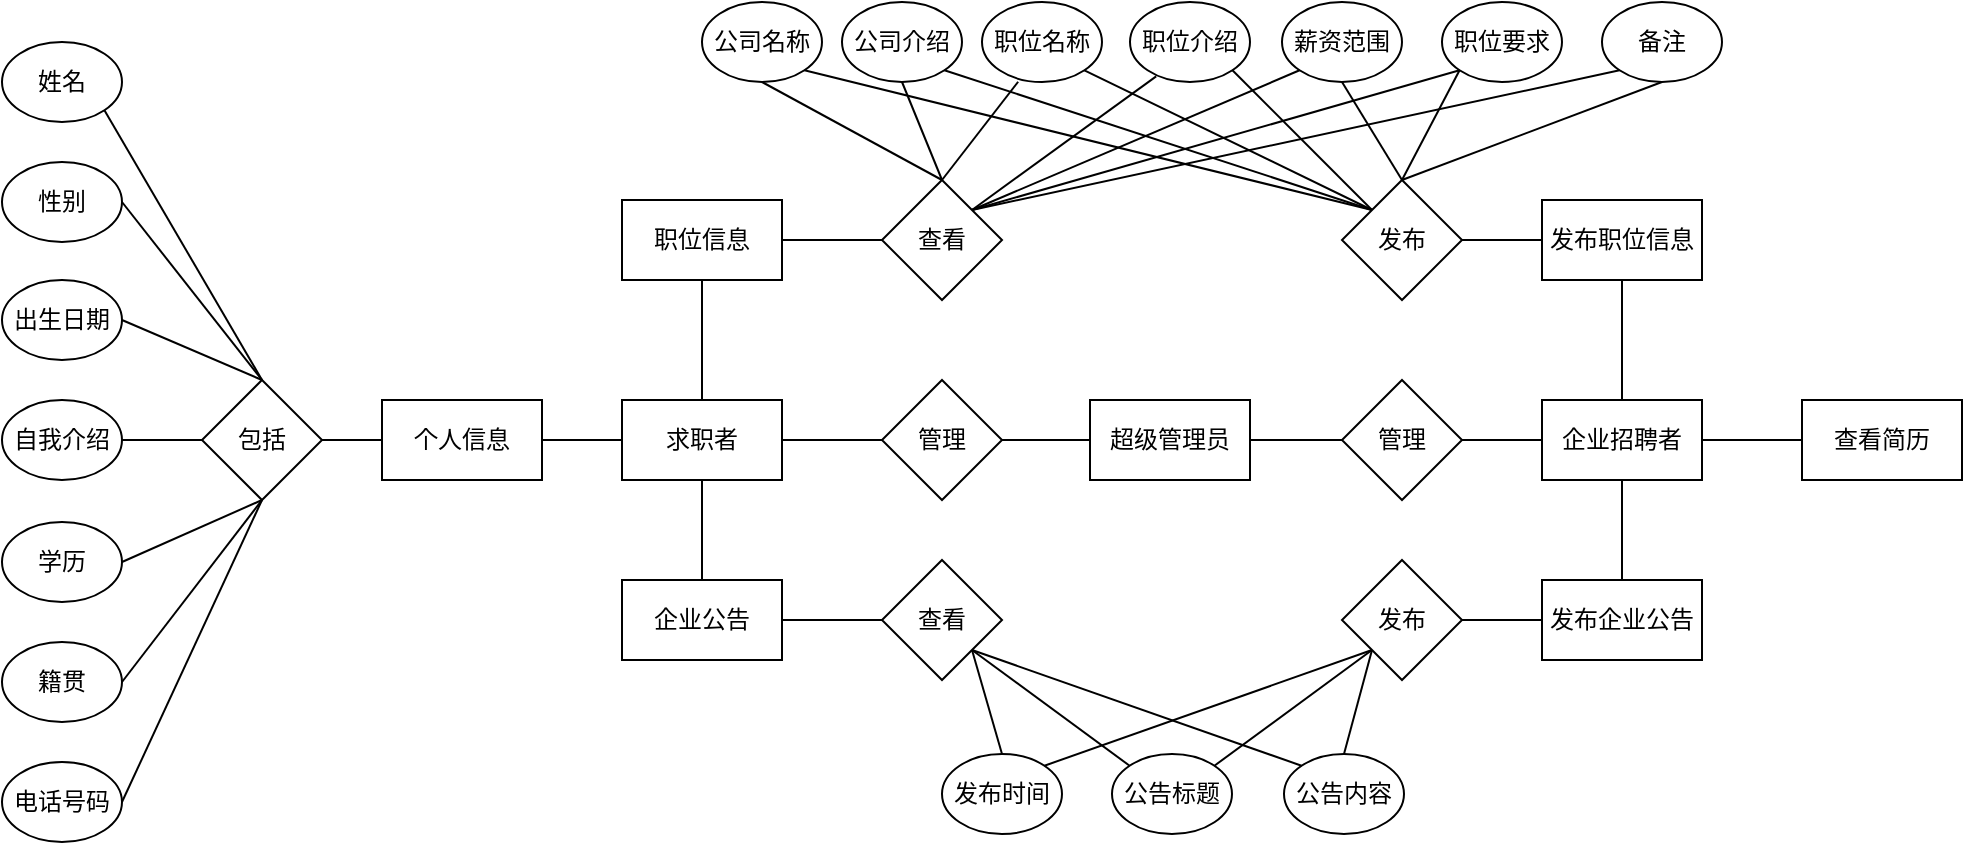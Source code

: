 <mxfile version="21.4.0" type="github">
  <diagram name="第 1 页" id="AqkgXpJlyfz8C1bL5PtY">
    <mxGraphModel dx="1635" dy="646" grid="0" gridSize="10" guides="0" tooltips="1" connect="0" arrows="0" fold="1" page="0" pageScale="1" pageWidth="827" pageHeight="1169" math="0" shadow="0">
      <root>
        <mxCell id="0" />
        <mxCell id="1" parent="0" />
        <mxCell id="6pTVJZGuNasXRlBeH9Db-1" value="超级管理员" style="rounded=0;whiteSpace=wrap;html=1;" parent="1" vertex="1">
          <mxGeometry x="374" y="329" width="80" height="40" as="geometry" />
        </mxCell>
        <mxCell id="6pTVJZGuNasXRlBeH9Db-2" value="管理" style="rhombus;whiteSpace=wrap;html=1;" parent="1" vertex="1">
          <mxGeometry x="270" y="319" width="60" height="60" as="geometry" />
        </mxCell>
        <mxCell id="6pTVJZGuNasXRlBeH9Db-3" value="管理" style="rhombus;whiteSpace=wrap;html=1;" parent="1" vertex="1">
          <mxGeometry x="500" y="319" width="60" height="60" as="geometry" />
        </mxCell>
        <mxCell id="6pTVJZGuNasXRlBeH9Db-5" value="求职者" style="rounded=0;whiteSpace=wrap;html=1;" parent="1" vertex="1">
          <mxGeometry x="140" y="329" width="80" height="40" as="geometry" />
        </mxCell>
        <mxCell id="6pTVJZGuNasXRlBeH9Db-6" value="企业招聘者" style="rounded=0;whiteSpace=wrap;html=1;" parent="1" vertex="1">
          <mxGeometry x="600" y="329" width="80" height="40" as="geometry" />
        </mxCell>
        <mxCell id="6pTVJZGuNasXRlBeH9Db-8" value="职位信息" style="rounded=0;whiteSpace=wrap;html=1;" parent="1" vertex="1">
          <mxGeometry x="140" y="229" width="80" height="40" as="geometry" />
        </mxCell>
        <mxCell id="6pTVJZGuNasXRlBeH9Db-9" value="企业公告" style="rounded=0;whiteSpace=wrap;html=1;" parent="1" vertex="1">
          <mxGeometry x="140" y="419" width="80" height="40" as="geometry" />
        </mxCell>
        <mxCell id="6pTVJZGuNasXRlBeH9Db-10" value="个人信息" style="rounded=0;whiteSpace=wrap;html=1;" parent="1" vertex="1">
          <mxGeometry x="20" y="329" width="80" height="40" as="geometry" />
        </mxCell>
        <mxCell id="6pTVJZGuNasXRlBeH9Db-11" value="查看简历" style="rounded=0;whiteSpace=wrap;html=1;" parent="1" vertex="1">
          <mxGeometry x="730" y="329" width="80" height="40" as="geometry" />
        </mxCell>
        <mxCell id="6pTVJZGuNasXRlBeH9Db-12" value="发布职位信息" style="rounded=0;whiteSpace=wrap;html=1;" parent="1" vertex="1">
          <mxGeometry x="600" y="229" width="80" height="40" as="geometry" />
        </mxCell>
        <mxCell id="6pTVJZGuNasXRlBeH9Db-13" value="发布企业公告" style="rounded=0;whiteSpace=wrap;html=1;" parent="1" vertex="1">
          <mxGeometry x="600" y="419" width="80" height="40" as="geometry" />
        </mxCell>
        <mxCell id="6pTVJZGuNasXRlBeH9Db-14" value="" style="endArrow=none;html=1;rounded=0;exitX=1;exitY=0.5;exitDx=0;exitDy=0;entryX=0;entryY=0.5;entryDx=0;entryDy=0;" parent="1" source="6pTVJZGuNasXRlBeH9Db-2" target="6pTVJZGuNasXRlBeH9Db-1" edge="1">
          <mxGeometry width="50" height="50" relative="1" as="geometry">
            <mxPoint x="340" y="319" as="sourcePoint" />
            <mxPoint x="390" y="269" as="targetPoint" />
          </mxGeometry>
        </mxCell>
        <mxCell id="6pTVJZGuNasXRlBeH9Db-15" value="" style="endArrow=none;html=1;rounded=0;exitX=1;exitY=0.5;exitDx=0;exitDy=0;entryX=0;entryY=0.5;entryDx=0;entryDy=0;" parent="1" source="6pTVJZGuNasXRlBeH9Db-1" target="6pTVJZGuNasXRlBeH9Db-3" edge="1">
          <mxGeometry width="50" height="50" relative="1" as="geometry">
            <mxPoint x="460" y="370" as="sourcePoint" />
            <mxPoint x="510" y="320" as="targetPoint" />
          </mxGeometry>
        </mxCell>
        <mxCell id="6pTVJZGuNasXRlBeH9Db-16" value="" style="endArrow=none;html=1;rounded=0;entryX=0.5;entryY=1;entryDx=0;entryDy=0;exitX=0.5;exitY=0;exitDx=0;exitDy=0;" parent="1" source="6pTVJZGuNasXRlBeH9Db-6" target="6pTVJZGuNasXRlBeH9Db-12" edge="1">
          <mxGeometry width="50" height="50" relative="1" as="geometry">
            <mxPoint x="550" y="329" as="sourcePoint" />
            <mxPoint x="570" y="270" as="targetPoint" />
          </mxGeometry>
        </mxCell>
        <mxCell id="6pTVJZGuNasXRlBeH9Db-17" value="" style="endArrow=none;html=1;rounded=0;entryX=0;entryY=0.5;entryDx=0;entryDy=0;exitX=1;exitY=0.5;exitDx=0;exitDy=0;" parent="1" source="6pTVJZGuNasXRlBeH9Db-3" target="6pTVJZGuNasXRlBeH9Db-6" edge="1">
          <mxGeometry width="50" height="50" relative="1" as="geometry">
            <mxPoint x="460" y="370" as="sourcePoint" />
            <mxPoint x="510" y="320" as="targetPoint" />
          </mxGeometry>
        </mxCell>
        <mxCell id="6pTVJZGuNasXRlBeH9Db-18" value="" style="endArrow=none;html=1;rounded=0;entryX=0.5;entryY=0;entryDx=0;entryDy=0;exitX=0.5;exitY=1;exitDx=0;exitDy=0;" parent="1" source="6pTVJZGuNasXRlBeH9Db-6" target="6pTVJZGuNasXRlBeH9Db-13" edge="1">
          <mxGeometry width="50" height="50" relative="1" as="geometry">
            <mxPoint x="460" y="370" as="sourcePoint" />
            <mxPoint x="510" y="320" as="targetPoint" />
          </mxGeometry>
        </mxCell>
        <mxCell id="6pTVJZGuNasXRlBeH9Db-19" value="" style="endArrow=none;html=1;rounded=0;exitX=1;exitY=0.5;exitDx=0;exitDy=0;entryX=0;entryY=0.5;entryDx=0;entryDy=0;" parent="1" source="6pTVJZGuNasXRlBeH9Db-5" target="6pTVJZGuNasXRlBeH9Db-2" edge="1">
          <mxGeometry width="50" height="50" relative="1" as="geometry">
            <mxPoint x="230" y="370" as="sourcePoint" />
            <mxPoint x="280" y="320" as="targetPoint" />
          </mxGeometry>
        </mxCell>
        <mxCell id="6pTVJZGuNasXRlBeH9Db-20" value="" style="endArrow=none;html=1;rounded=0;entryX=0.5;entryY=1;entryDx=0;entryDy=0;exitX=0.5;exitY=0;exitDx=0;exitDy=0;" parent="1" source="6pTVJZGuNasXRlBeH9Db-5" target="6pTVJZGuNasXRlBeH9Db-8" edge="1">
          <mxGeometry width="50" height="50" relative="1" as="geometry">
            <mxPoint x="230" y="370" as="sourcePoint" />
            <mxPoint x="280" y="320" as="targetPoint" />
          </mxGeometry>
        </mxCell>
        <mxCell id="6pTVJZGuNasXRlBeH9Db-21" value="" style="endArrow=none;html=1;rounded=0;entryX=0.5;entryY=1;entryDx=0;entryDy=0;exitX=0.5;exitY=0;exitDx=0;exitDy=0;" parent="1" source="6pTVJZGuNasXRlBeH9Db-9" target="6pTVJZGuNasXRlBeH9Db-5" edge="1">
          <mxGeometry width="50" height="50" relative="1" as="geometry">
            <mxPoint x="230" y="370" as="sourcePoint" />
            <mxPoint x="280" y="320" as="targetPoint" />
          </mxGeometry>
        </mxCell>
        <mxCell id="6pTVJZGuNasXRlBeH9Db-22" value="" style="endArrow=none;html=1;rounded=0;exitX=1;exitY=0.5;exitDx=0;exitDy=0;entryX=0;entryY=0.5;entryDx=0;entryDy=0;" parent="1" source="6pTVJZGuNasXRlBeH9Db-10" target="6pTVJZGuNasXRlBeH9Db-5" edge="1">
          <mxGeometry width="50" height="50" relative="1" as="geometry">
            <mxPoint x="230" y="370" as="sourcePoint" />
            <mxPoint x="280" y="320" as="targetPoint" />
          </mxGeometry>
        </mxCell>
        <mxCell id="6pTVJZGuNasXRlBeH9Db-23" value="" style="endArrow=none;html=1;rounded=0;exitX=1;exitY=0.5;exitDx=0;exitDy=0;entryX=0;entryY=0.5;entryDx=0;entryDy=0;" parent="1" source="6pTVJZGuNasXRlBeH9Db-6" target="6pTVJZGuNasXRlBeH9Db-11" edge="1">
          <mxGeometry width="50" height="50" relative="1" as="geometry">
            <mxPoint x="740" y="370" as="sourcePoint" />
            <mxPoint x="790" y="320" as="targetPoint" />
          </mxGeometry>
        </mxCell>
        <mxCell id="6pTVJZGuNasXRlBeH9Db-24" value="公司名称" style="ellipse;whiteSpace=wrap;html=1;" parent="1" vertex="1">
          <mxGeometry x="180" y="130" width="60" height="40" as="geometry" />
        </mxCell>
        <mxCell id="6pTVJZGuNasXRlBeH9Db-25" value="发布时间" style="ellipse;whiteSpace=wrap;html=1;" parent="1" vertex="1">
          <mxGeometry x="300" y="506" width="60" height="40" as="geometry" />
        </mxCell>
        <mxCell id="6pTVJZGuNasXRlBeH9Db-26" value="公司介绍" style="ellipse;whiteSpace=wrap;html=1;" parent="1" vertex="1">
          <mxGeometry x="250" y="130" width="60" height="40" as="geometry" />
        </mxCell>
        <mxCell id="6pTVJZGuNasXRlBeH9Db-27" value="备注" style="ellipse;whiteSpace=wrap;html=1;" parent="1" vertex="1">
          <mxGeometry x="630" y="130" width="60" height="40" as="geometry" />
        </mxCell>
        <mxCell id="6pTVJZGuNasXRlBeH9Db-28" value="职位名称" style="ellipse;whiteSpace=wrap;html=1;" parent="1" vertex="1">
          <mxGeometry x="320" y="130" width="60" height="40" as="geometry" />
        </mxCell>
        <mxCell id="6pTVJZGuNasXRlBeH9Db-29" value="职位介绍" style="ellipse;whiteSpace=wrap;html=1;" parent="1" vertex="1">
          <mxGeometry x="394" y="130" width="60" height="40" as="geometry" />
        </mxCell>
        <mxCell id="6pTVJZGuNasXRlBeH9Db-30" value="薪资范围" style="ellipse;whiteSpace=wrap;html=1;" parent="1" vertex="1">
          <mxGeometry x="470" y="130" width="60" height="40" as="geometry" />
        </mxCell>
        <mxCell id="6pTVJZGuNasXRlBeH9Db-31" value="职位要求" style="ellipse;whiteSpace=wrap;html=1;" parent="1" vertex="1">
          <mxGeometry x="550" y="130" width="60" height="40" as="geometry" />
        </mxCell>
        <mxCell id="6pTVJZGuNasXRlBeH9Db-32" value="查看" style="rhombus;whiteSpace=wrap;html=1;" parent="1" vertex="1">
          <mxGeometry x="270" y="219" width="60" height="60" as="geometry" />
        </mxCell>
        <mxCell id="6pTVJZGuNasXRlBeH9Db-33" value="发布" style="rhombus;whiteSpace=wrap;html=1;" parent="1" vertex="1">
          <mxGeometry x="500" y="219" width="60" height="60" as="geometry" />
        </mxCell>
        <mxCell id="6pTVJZGuNasXRlBeH9Db-34" value="" style="endArrow=none;html=1;rounded=0;exitX=1;exitY=0.5;exitDx=0;exitDy=0;entryX=0;entryY=0.5;entryDx=0;entryDy=0;" parent="1" source="6pTVJZGuNasXRlBeH9Db-8" target="6pTVJZGuNasXRlBeH9Db-32" edge="1">
          <mxGeometry width="50" height="50" relative="1" as="geometry">
            <mxPoint x="480" y="330" as="sourcePoint" />
            <mxPoint x="530" y="280" as="targetPoint" />
          </mxGeometry>
        </mxCell>
        <mxCell id="6pTVJZGuNasXRlBeH9Db-35" value="" style="endArrow=none;html=1;rounded=0;entryX=0;entryY=0.5;entryDx=0;entryDy=0;exitX=1;exitY=0.5;exitDx=0;exitDy=0;" parent="1" source="6pTVJZGuNasXRlBeH9Db-33" target="6pTVJZGuNasXRlBeH9Db-12" edge="1">
          <mxGeometry width="50" height="50" relative="1" as="geometry">
            <mxPoint x="530" y="310" as="sourcePoint" />
            <mxPoint x="580" y="260" as="targetPoint" />
          </mxGeometry>
        </mxCell>
        <mxCell id="6pTVJZGuNasXRlBeH9Db-36" value="" style="endArrow=none;html=1;rounded=0;entryX=0.5;entryY=1;entryDx=0;entryDy=0;exitX=0.5;exitY=0;exitDx=0;exitDy=0;" parent="1" source="6pTVJZGuNasXRlBeH9Db-32" target="6pTVJZGuNasXRlBeH9Db-24" edge="1">
          <mxGeometry width="50" height="50" relative="1" as="geometry">
            <mxPoint x="480" y="330" as="sourcePoint" />
            <mxPoint x="530" y="280" as="targetPoint" />
          </mxGeometry>
        </mxCell>
        <mxCell id="6pTVJZGuNasXRlBeH9Db-37" value="" style="endArrow=none;html=1;rounded=0;entryX=0.5;entryY=1;entryDx=0;entryDy=0;exitX=0.5;exitY=0;exitDx=0;exitDy=0;" parent="1" source="6pTVJZGuNasXRlBeH9Db-32" target="6pTVJZGuNasXRlBeH9Db-26" edge="1">
          <mxGeometry width="50" height="50" relative="1" as="geometry">
            <mxPoint x="480" y="330" as="sourcePoint" />
            <mxPoint x="530" y="280" as="targetPoint" />
          </mxGeometry>
        </mxCell>
        <mxCell id="6pTVJZGuNasXRlBeH9Db-38" value="" style="endArrow=none;html=1;rounded=0;entryX=0.301;entryY=0.997;entryDx=0;entryDy=0;entryPerimeter=0;exitX=0.5;exitY=0;exitDx=0;exitDy=0;" parent="1" source="6pTVJZGuNasXRlBeH9Db-32" target="6pTVJZGuNasXRlBeH9Db-28" edge="1">
          <mxGeometry width="50" height="50" relative="1" as="geometry">
            <mxPoint x="430" y="290" as="sourcePoint" />
            <mxPoint x="480" y="240" as="targetPoint" />
          </mxGeometry>
        </mxCell>
        <mxCell id="6pTVJZGuNasXRlBeH9Db-39" value="" style="endArrow=none;html=1;rounded=0;entryX=0.218;entryY=0.929;entryDx=0;entryDy=0;entryPerimeter=0;exitX=1;exitY=0;exitDx=0;exitDy=0;" parent="1" source="6pTVJZGuNasXRlBeH9Db-32" target="6pTVJZGuNasXRlBeH9Db-29" edge="1">
          <mxGeometry width="50" height="50" relative="1" as="geometry">
            <mxPoint x="430" y="290" as="sourcePoint" />
            <mxPoint x="480" y="240" as="targetPoint" />
          </mxGeometry>
        </mxCell>
        <mxCell id="6pTVJZGuNasXRlBeH9Db-40" value="" style="endArrow=none;html=1;rounded=0;entryX=0;entryY=1;entryDx=0;entryDy=0;exitX=1;exitY=0;exitDx=0;exitDy=0;" parent="1" source="6pTVJZGuNasXRlBeH9Db-32" target="6pTVJZGuNasXRlBeH9Db-30" edge="1">
          <mxGeometry width="50" height="50" relative="1" as="geometry">
            <mxPoint x="430" y="290" as="sourcePoint" />
            <mxPoint x="480" y="240" as="targetPoint" />
          </mxGeometry>
        </mxCell>
        <mxCell id="6pTVJZGuNasXRlBeH9Db-41" value="" style="endArrow=none;html=1;rounded=0;exitX=1;exitY=0;exitDx=0;exitDy=0;entryX=0;entryY=1;entryDx=0;entryDy=0;" parent="1" source="6pTVJZGuNasXRlBeH9Db-32" target="6pTVJZGuNasXRlBeH9Db-31" edge="1">
          <mxGeometry width="50" height="50" relative="1" as="geometry">
            <mxPoint x="490" y="290" as="sourcePoint" />
            <mxPoint x="540" y="240" as="targetPoint" />
          </mxGeometry>
        </mxCell>
        <mxCell id="6pTVJZGuNasXRlBeH9Db-42" value="" style="endArrow=none;html=1;rounded=0;entryX=0;entryY=1;entryDx=0;entryDy=0;exitX=1;exitY=0;exitDx=0;exitDy=0;" parent="1" source="6pTVJZGuNasXRlBeH9Db-32" target="6pTVJZGuNasXRlBeH9Db-27" edge="1">
          <mxGeometry width="50" height="50" relative="1" as="geometry">
            <mxPoint x="600" y="290" as="sourcePoint" />
            <mxPoint x="650" y="240" as="targetPoint" />
          </mxGeometry>
        </mxCell>
        <mxCell id="6pTVJZGuNasXRlBeH9Db-43" value="" style="endArrow=none;html=1;rounded=0;exitX=0.5;exitY=0;exitDx=0;exitDy=0;entryX=0.5;entryY=1;entryDx=0;entryDy=0;" parent="1" source="6pTVJZGuNasXRlBeH9Db-33" target="6pTVJZGuNasXRlBeH9Db-27" edge="1">
          <mxGeometry width="50" height="50" relative="1" as="geometry">
            <mxPoint x="520" y="220" as="sourcePoint" />
            <mxPoint x="570" y="170" as="targetPoint" />
          </mxGeometry>
        </mxCell>
        <mxCell id="6pTVJZGuNasXRlBeH9Db-44" value="" style="endArrow=none;html=1;rounded=0;exitX=0.5;exitY=0;exitDx=0;exitDy=0;entryX=0;entryY=1;entryDx=0;entryDy=0;" parent="1" source="6pTVJZGuNasXRlBeH9Db-33" target="6pTVJZGuNasXRlBeH9Db-31" edge="1">
          <mxGeometry width="50" height="50" relative="1" as="geometry">
            <mxPoint x="520" y="220" as="sourcePoint" />
            <mxPoint x="570" y="170" as="targetPoint" />
          </mxGeometry>
        </mxCell>
        <mxCell id="6pTVJZGuNasXRlBeH9Db-45" value="" style="endArrow=none;html=1;rounded=0;entryX=0.5;entryY=1;entryDx=0;entryDy=0;exitX=0.5;exitY=0;exitDx=0;exitDy=0;" parent="1" source="6pTVJZGuNasXRlBeH9Db-33" target="6pTVJZGuNasXRlBeH9Db-30" edge="1">
          <mxGeometry width="50" height="50" relative="1" as="geometry">
            <mxPoint x="520" y="220" as="sourcePoint" />
            <mxPoint x="570" y="170" as="targetPoint" />
          </mxGeometry>
        </mxCell>
        <mxCell id="6pTVJZGuNasXRlBeH9Db-46" value="" style="endArrow=none;html=1;rounded=0;exitX=0;exitY=0;exitDx=0;exitDy=0;entryX=1;entryY=1;entryDx=0;entryDy=0;" parent="1" source="6pTVJZGuNasXRlBeH9Db-33" target="6pTVJZGuNasXRlBeH9Db-29" edge="1">
          <mxGeometry width="50" height="50" relative="1" as="geometry">
            <mxPoint x="520" y="220" as="sourcePoint" />
            <mxPoint x="570" y="170" as="targetPoint" />
          </mxGeometry>
        </mxCell>
        <mxCell id="6pTVJZGuNasXRlBeH9Db-47" value="" style="endArrow=none;html=1;rounded=0;exitX=0;exitY=0;exitDx=0;exitDy=0;entryX=1;entryY=1;entryDx=0;entryDy=0;" parent="1" source="6pTVJZGuNasXRlBeH9Db-33" target="6pTVJZGuNasXRlBeH9Db-28" edge="1">
          <mxGeometry width="50" height="50" relative="1" as="geometry">
            <mxPoint x="520" y="220" as="sourcePoint" />
            <mxPoint x="570" y="170" as="targetPoint" />
          </mxGeometry>
        </mxCell>
        <mxCell id="6pTVJZGuNasXRlBeH9Db-48" value="" style="endArrow=none;html=1;rounded=0;exitX=0;exitY=0;exitDx=0;exitDy=0;entryX=1;entryY=1;entryDx=0;entryDy=0;" parent="1" source="6pTVJZGuNasXRlBeH9Db-33" target="6pTVJZGuNasXRlBeH9Db-26" edge="1">
          <mxGeometry width="50" height="50" relative="1" as="geometry">
            <mxPoint x="520" y="220" as="sourcePoint" />
            <mxPoint x="570" y="170" as="targetPoint" />
          </mxGeometry>
        </mxCell>
        <mxCell id="6pTVJZGuNasXRlBeH9Db-49" value="" style="endArrow=none;html=1;rounded=0;exitX=0;exitY=0;exitDx=0;exitDy=0;entryX=1;entryY=1;entryDx=0;entryDy=0;" parent="1" source="6pTVJZGuNasXRlBeH9Db-33" target="6pTVJZGuNasXRlBeH9Db-24" edge="1">
          <mxGeometry width="50" height="50" relative="1" as="geometry">
            <mxPoint x="410" y="220" as="sourcePoint" />
            <mxPoint x="460" y="170" as="targetPoint" />
          </mxGeometry>
        </mxCell>
        <mxCell id="6pTVJZGuNasXRlBeH9Db-50" value="公告标题" style="ellipse;whiteSpace=wrap;html=1;" parent="1" vertex="1">
          <mxGeometry x="385" y="506" width="60" height="40" as="geometry" />
        </mxCell>
        <mxCell id="6pTVJZGuNasXRlBeH9Db-51" value="公告内容" style="ellipse;whiteSpace=wrap;html=1;" parent="1" vertex="1">
          <mxGeometry x="471" y="506" width="60" height="40" as="geometry" />
        </mxCell>
        <mxCell id="6pTVJZGuNasXRlBeH9Db-52" value="查看" style="rhombus;whiteSpace=wrap;html=1;" parent="1" vertex="1">
          <mxGeometry x="270" y="409" width="60" height="60" as="geometry" />
        </mxCell>
        <mxCell id="6pTVJZGuNasXRlBeH9Db-53" value="发布" style="rhombus;whiteSpace=wrap;html=1;" parent="1" vertex="1">
          <mxGeometry x="500" y="409" width="60" height="60" as="geometry" />
        </mxCell>
        <mxCell id="6pTVJZGuNasXRlBeH9Db-55" value="" style="endArrow=none;html=1;rounded=0;exitX=1;exitY=1;exitDx=0;exitDy=0;entryX=0.5;entryY=0;entryDx=0;entryDy=0;" parent="1" source="6pTVJZGuNasXRlBeH9Db-52" target="6pTVJZGuNasXRlBeH9Db-25" edge="1">
          <mxGeometry width="50" height="50" relative="1" as="geometry">
            <mxPoint x="430" y="400" as="sourcePoint" />
            <mxPoint x="480" y="350" as="targetPoint" />
          </mxGeometry>
        </mxCell>
        <mxCell id="6pTVJZGuNasXRlBeH9Db-56" value="" style="endArrow=none;html=1;rounded=0;exitX=1;exitY=1;exitDx=0;exitDy=0;entryX=0;entryY=0;entryDx=0;entryDy=0;" parent="1" source="6pTVJZGuNasXRlBeH9Db-52" target="6pTVJZGuNasXRlBeH9Db-50" edge="1">
          <mxGeometry width="50" height="50" relative="1" as="geometry">
            <mxPoint x="430" y="400" as="sourcePoint" />
            <mxPoint x="480" y="350" as="targetPoint" />
          </mxGeometry>
        </mxCell>
        <mxCell id="6pTVJZGuNasXRlBeH9Db-57" value="" style="endArrow=none;html=1;rounded=0;exitX=1;exitY=1;exitDx=0;exitDy=0;entryX=0;entryY=0;entryDx=0;entryDy=0;" parent="1" source="6pTVJZGuNasXRlBeH9Db-52" target="6pTVJZGuNasXRlBeH9Db-51" edge="1">
          <mxGeometry width="50" height="50" relative="1" as="geometry">
            <mxPoint x="430" y="400" as="sourcePoint" />
            <mxPoint x="480" y="350" as="targetPoint" />
          </mxGeometry>
        </mxCell>
        <mxCell id="6pTVJZGuNasXRlBeH9Db-58" value="" style="endArrow=none;html=1;rounded=0;entryX=0;entryY=1;entryDx=0;entryDy=0;exitX=1;exitY=0;exitDx=0;exitDy=0;" parent="1" source="6pTVJZGuNasXRlBeH9Db-25" target="6pTVJZGuNasXRlBeH9Db-53" edge="1">
          <mxGeometry width="50" height="50" relative="1" as="geometry">
            <mxPoint x="430" y="400" as="sourcePoint" />
            <mxPoint x="480" y="350" as="targetPoint" />
          </mxGeometry>
        </mxCell>
        <mxCell id="6pTVJZGuNasXRlBeH9Db-59" value="" style="endArrow=none;html=1;rounded=0;entryX=0;entryY=1;entryDx=0;entryDy=0;exitX=1;exitY=0;exitDx=0;exitDy=0;" parent="1" source="6pTVJZGuNasXRlBeH9Db-50" target="6pTVJZGuNasXRlBeH9Db-53" edge="1">
          <mxGeometry width="50" height="50" relative="1" as="geometry">
            <mxPoint x="430" y="400" as="sourcePoint" />
            <mxPoint x="480" y="350" as="targetPoint" />
          </mxGeometry>
        </mxCell>
        <mxCell id="6pTVJZGuNasXRlBeH9Db-60" value="" style="endArrow=none;html=1;rounded=0;entryX=0;entryY=1;entryDx=0;entryDy=0;exitX=0.5;exitY=0;exitDx=0;exitDy=0;" parent="1" source="6pTVJZGuNasXRlBeH9Db-51" target="6pTVJZGuNasXRlBeH9Db-53" edge="1">
          <mxGeometry width="50" height="50" relative="1" as="geometry">
            <mxPoint x="430" y="400" as="sourcePoint" />
            <mxPoint x="480" y="350" as="targetPoint" />
          </mxGeometry>
        </mxCell>
        <mxCell id="6pTVJZGuNasXRlBeH9Db-61" value="" style="endArrow=none;html=1;rounded=0;exitX=1;exitY=0.5;exitDx=0;exitDy=0;entryX=0;entryY=0.5;entryDx=0;entryDy=0;" parent="1" source="6pTVJZGuNasXRlBeH9Db-9" target="6pTVJZGuNasXRlBeH9Db-52" edge="1">
          <mxGeometry width="50" height="50" relative="1" as="geometry">
            <mxPoint x="430" y="400" as="sourcePoint" />
            <mxPoint x="480" y="350" as="targetPoint" />
          </mxGeometry>
        </mxCell>
        <mxCell id="6pTVJZGuNasXRlBeH9Db-62" value="" style="endArrow=none;html=1;rounded=0;entryX=0;entryY=0.5;entryDx=0;entryDy=0;exitX=1;exitY=0.5;exitDx=0;exitDy=0;" parent="1" source="6pTVJZGuNasXRlBeH9Db-53" target="6pTVJZGuNasXRlBeH9Db-13" edge="1">
          <mxGeometry width="50" height="50" relative="1" as="geometry">
            <mxPoint x="430" y="400" as="sourcePoint" />
            <mxPoint x="480" y="350" as="targetPoint" />
          </mxGeometry>
        </mxCell>
        <mxCell id="6pTVJZGuNasXRlBeH9Db-63" value="姓名" style="ellipse;whiteSpace=wrap;html=1;" parent="1" vertex="1">
          <mxGeometry x="-170" y="150" width="60" height="40" as="geometry" />
        </mxCell>
        <mxCell id="6pTVJZGuNasXRlBeH9Db-64" value="性别" style="ellipse;whiteSpace=wrap;html=1;" parent="1" vertex="1">
          <mxGeometry x="-170" y="210" width="60" height="40" as="geometry" />
        </mxCell>
        <mxCell id="6pTVJZGuNasXRlBeH9Db-65" value="出生日期" style="ellipse;whiteSpace=wrap;html=1;" parent="1" vertex="1">
          <mxGeometry x="-170" y="269" width="60" height="40" as="geometry" />
        </mxCell>
        <mxCell id="6pTVJZGuNasXRlBeH9Db-66" value="自我介绍" style="ellipse;whiteSpace=wrap;html=1;" parent="1" vertex="1">
          <mxGeometry x="-170" y="329" width="60" height="40" as="geometry" />
        </mxCell>
        <mxCell id="6pTVJZGuNasXRlBeH9Db-67" value="学历" style="ellipse;whiteSpace=wrap;html=1;" parent="1" vertex="1">
          <mxGeometry x="-170" y="390" width="60" height="40" as="geometry" />
        </mxCell>
        <mxCell id="6pTVJZGuNasXRlBeH9Db-68" value="籍贯" style="ellipse;whiteSpace=wrap;html=1;" parent="1" vertex="1">
          <mxGeometry x="-170" y="450" width="60" height="40" as="geometry" />
        </mxCell>
        <mxCell id="6pTVJZGuNasXRlBeH9Db-69" value="电话号码" style="ellipse;whiteSpace=wrap;html=1;" parent="1" vertex="1">
          <mxGeometry x="-170" y="510" width="60" height="40" as="geometry" />
        </mxCell>
        <mxCell id="6pTVJZGuNasXRlBeH9Db-70" value="包括" style="rhombus;whiteSpace=wrap;html=1;" parent="1" vertex="1">
          <mxGeometry x="-70" y="319" width="60" height="60" as="geometry" />
        </mxCell>
        <mxCell id="6pTVJZGuNasXRlBeH9Db-71" value="" style="endArrow=none;html=1;rounded=0;exitX=1;exitY=0.5;exitDx=0;exitDy=0;entryX=0;entryY=0.5;entryDx=0;entryDy=0;" parent="1" source="6pTVJZGuNasXRlBeH9Db-70" target="6pTVJZGuNasXRlBeH9Db-10" edge="1">
          <mxGeometry width="50" height="50" relative="1" as="geometry">
            <mxPoint x="-20" y="310" as="sourcePoint" />
            <mxPoint x="30" y="260" as="targetPoint" />
          </mxGeometry>
        </mxCell>
        <mxCell id="6pTVJZGuNasXRlBeH9Db-72" value="" style="endArrow=none;html=1;rounded=0;exitX=1;exitY=1;exitDx=0;exitDy=0;entryX=0.5;entryY=0;entryDx=0;entryDy=0;" parent="1" source="6pTVJZGuNasXRlBeH9Db-63" target="6pTVJZGuNasXRlBeH9Db-70" edge="1">
          <mxGeometry width="50" height="50" relative="1" as="geometry">
            <mxPoint x="-40" y="280" as="sourcePoint" />
            <mxPoint x="10" y="230" as="targetPoint" />
          </mxGeometry>
        </mxCell>
        <mxCell id="6pTVJZGuNasXRlBeH9Db-73" value="" style="endArrow=none;html=1;rounded=0;exitX=1;exitY=0.5;exitDx=0;exitDy=0;entryX=0.5;entryY=0;entryDx=0;entryDy=0;" parent="1" source="6pTVJZGuNasXRlBeH9Db-64" target="6pTVJZGuNasXRlBeH9Db-70" edge="1">
          <mxGeometry width="50" height="50" relative="1" as="geometry">
            <mxPoint y="270" as="sourcePoint" />
            <mxPoint x="50" y="220" as="targetPoint" />
          </mxGeometry>
        </mxCell>
        <mxCell id="6pTVJZGuNasXRlBeH9Db-74" value="" style="endArrow=none;html=1;rounded=0;exitX=1;exitY=0.5;exitDx=0;exitDy=0;entryX=0.5;entryY=0;entryDx=0;entryDy=0;" parent="1" source="6pTVJZGuNasXRlBeH9Db-65" target="6pTVJZGuNasXRlBeH9Db-70" edge="1">
          <mxGeometry width="50" height="50" relative="1" as="geometry">
            <mxPoint x="-30" y="280" as="sourcePoint" />
            <mxPoint x="20" y="230" as="targetPoint" />
          </mxGeometry>
        </mxCell>
        <mxCell id="6pTVJZGuNasXRlBeH9Db-75" value="" style="endArrow=none;html=1;rounded=0;exitX=1;exitY=0.5;exitDx=0;exitDy=0;entryX=0;entryY=0.5;entryDx=0;entryDy=0;" parent="1" source="6pTVJZGuNasXRlBeH9Db-66" target="6pTVJZGuNasXRlBeH9Db-70" edge="1">
          <mxGeometry width="50" height="50" relative="1" as="geometry">
            <mxPoint y="290" as="sourcePoint" />
            <mxPoint x="50" y="240" as="targetPoint" />
          </mxGeometry>
        </mxCell>
        <mxCell id="6pTVJZGuNasXRlBeH9Db-76" value="" style="endArrow=none;html=1;rounded=0;entryX=0.5;entryY=1;entryDx=0;entryDy=0;exitX=1;exitY=0.5;exitDx=0;exitDy=0;" parent="1" source="6pTVJZGuNasXRlBeH9Db-67" target="6pTVJZGuNasXRlBeH9Db-70" edge="1">
          <mxGeometry width="50" height="50" relative="1" as="geometry">
            <mxPoint x="-90" y="440" as="sourcePoint" />
            <mxPoint x="-40" y="390" as="targetPoint" />
          </mxGeometry>
        </mxCell>
        <mxCell id="6pTVJZGuNasXRlBeH9Db-77" value="" style="endArrow=none;html=1;rounded=0;entryX=0.5;entryY=1;entryDx=0;entryDy=0;exitX=1;exitY=0.5;exitDx=0;exitDy=0;" parent="1" source="6pTVJZGuNasXRlBeH9Db-68" target="6pTVJZGuNasXRlBeH9Db-70" edge="1">
          <mxGeometry width="50" height="50" relative="1" as="geometry">
            <mxPoint x="-70" y="490" as="sourcePoint" />
            <mxPoint x="-20" y="440" as="targetPoint" />
          </mxGeometry>
        </mxCell>
        <mxCell id="6pTVJZGuNasXRlBeH9Db-78" value="" style="endArrow=none;html=1;rounded=0;entryX=0.5;entryY=1;entryDx=0;entryDy=0;exitX=1;exitY=0.5;exitDx=0;exitDy=0;" parent="1" source="6pTVJZGuNasXRlBeH9Db-69" target="6pTVJZGuNasXRlBeH9Db-70" edge="1">
          <mxGeometry width="50" height="50" relative="1" as="geometry">
            <mxPoint x="-80" y="520" as="sourcePoint" />
            <mxPoint x="-30" y="470" as="targetPoint" />
          </mxGeometry>
        </mxCell>
      </root>
    </mxGraphModel>
  </diagram>
</mxfile>
